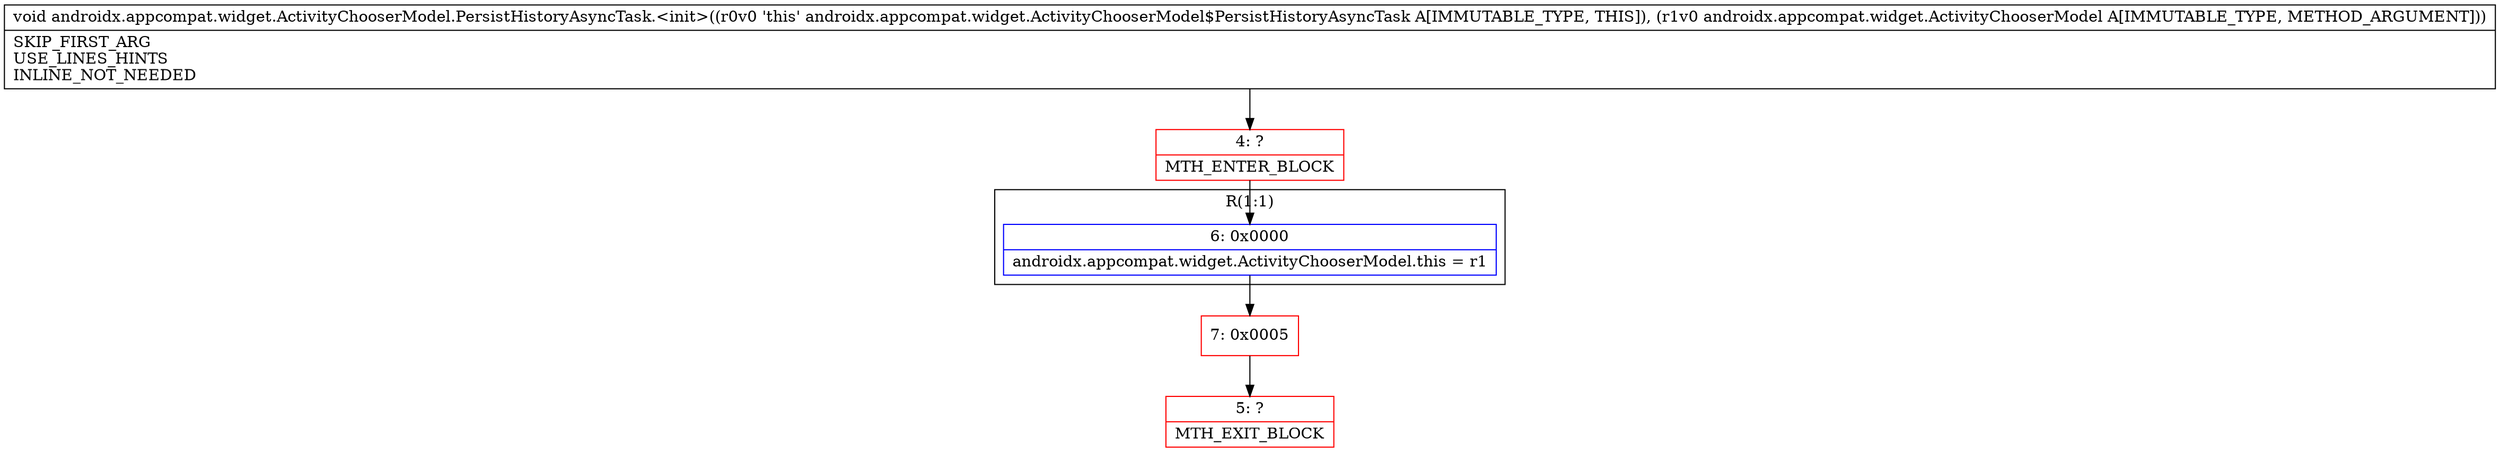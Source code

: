 digraph "CFG forandroidx.appcompat.widget.ActivityChooserModel.PersistHistoryAsyncTask.\<init\>(Landroidx\/appcompat\/widget\/ActivityChooserModel;)V" {
subgraph cluster_Region_676698057 {
label = "R(1:1)";
node [shape=record,color=blue];
Node_6 [shape=record,label="{6\:\ 0x0000|androidx.appcompat.widget.ActivityChooserModel.this = r1\l}"];
}
Node_4 [shape=record,color=red,label="{4\:\ ?|MTH_ENTER_BLOCK\l}"];
Node_7 [shape=record,color=red,label="{7\:\ 0x0005}"];
Node_5 [shape=record,color=red,label="{5\:\ ?|MTH_EXIT_BLOCK\l}"];
MethodNode[shape=record,label="{void androidx.appcompat.widget.ActivityChooserModel.PersistHistoryAsyncTask.\<init\>((r0v0 'this' androidx.appcompat.widget.ActivityChooserModel$PersistHistoryAsyncTask A[IMMUTABLE_TYPE, THIS]), (r1v0 androidx.appcompat.widget.ActivityChooserModel A[IMMUTABLE_TYPE, METHOD_ARGUMENT]))  | SKIP_FIRST_ARG\lUSE_LINES_HINTS\lINLINE_NOT_NEEDED\l}"];
MethodNode -> Node_4;Node_6 -> Node_7;
Node_4 -> Node_6;
Node_7 -> Node_5;
}

